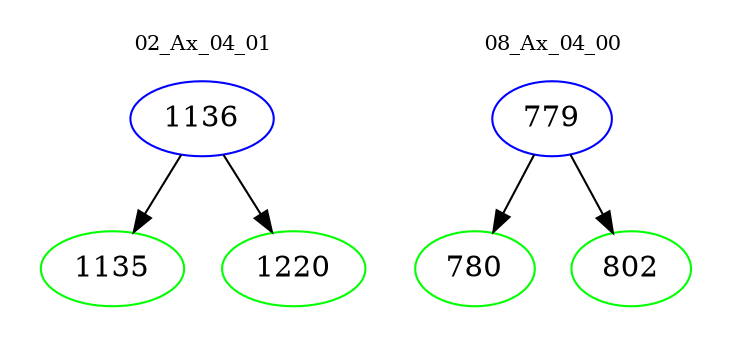 digraph{
subgraph cluster_0 {
color = white
label = "02_Ax_04_01";
fontsize=10;
T0_1136 [label="1136", color="blue"]
T0_1136 -> T0_1135 [color="black"]
T0_1135 [label="1135", color="green"]
T0_1136 -> T0_1220 [color="black"]
T0_1220 [label="1220", color="green"]
}
subgraph cluster_1 {
color = white
label = "08_Ax_04_00";
fontsize=10;
T1_779 [label="779", color="blue"]
T1_779 -> T1_780 [color="black"]
T1_780 [label="780", color="green"]
T1_779 -> T1_802 [color="black"]
T1_802 [label="802", color="green"]
}
}
